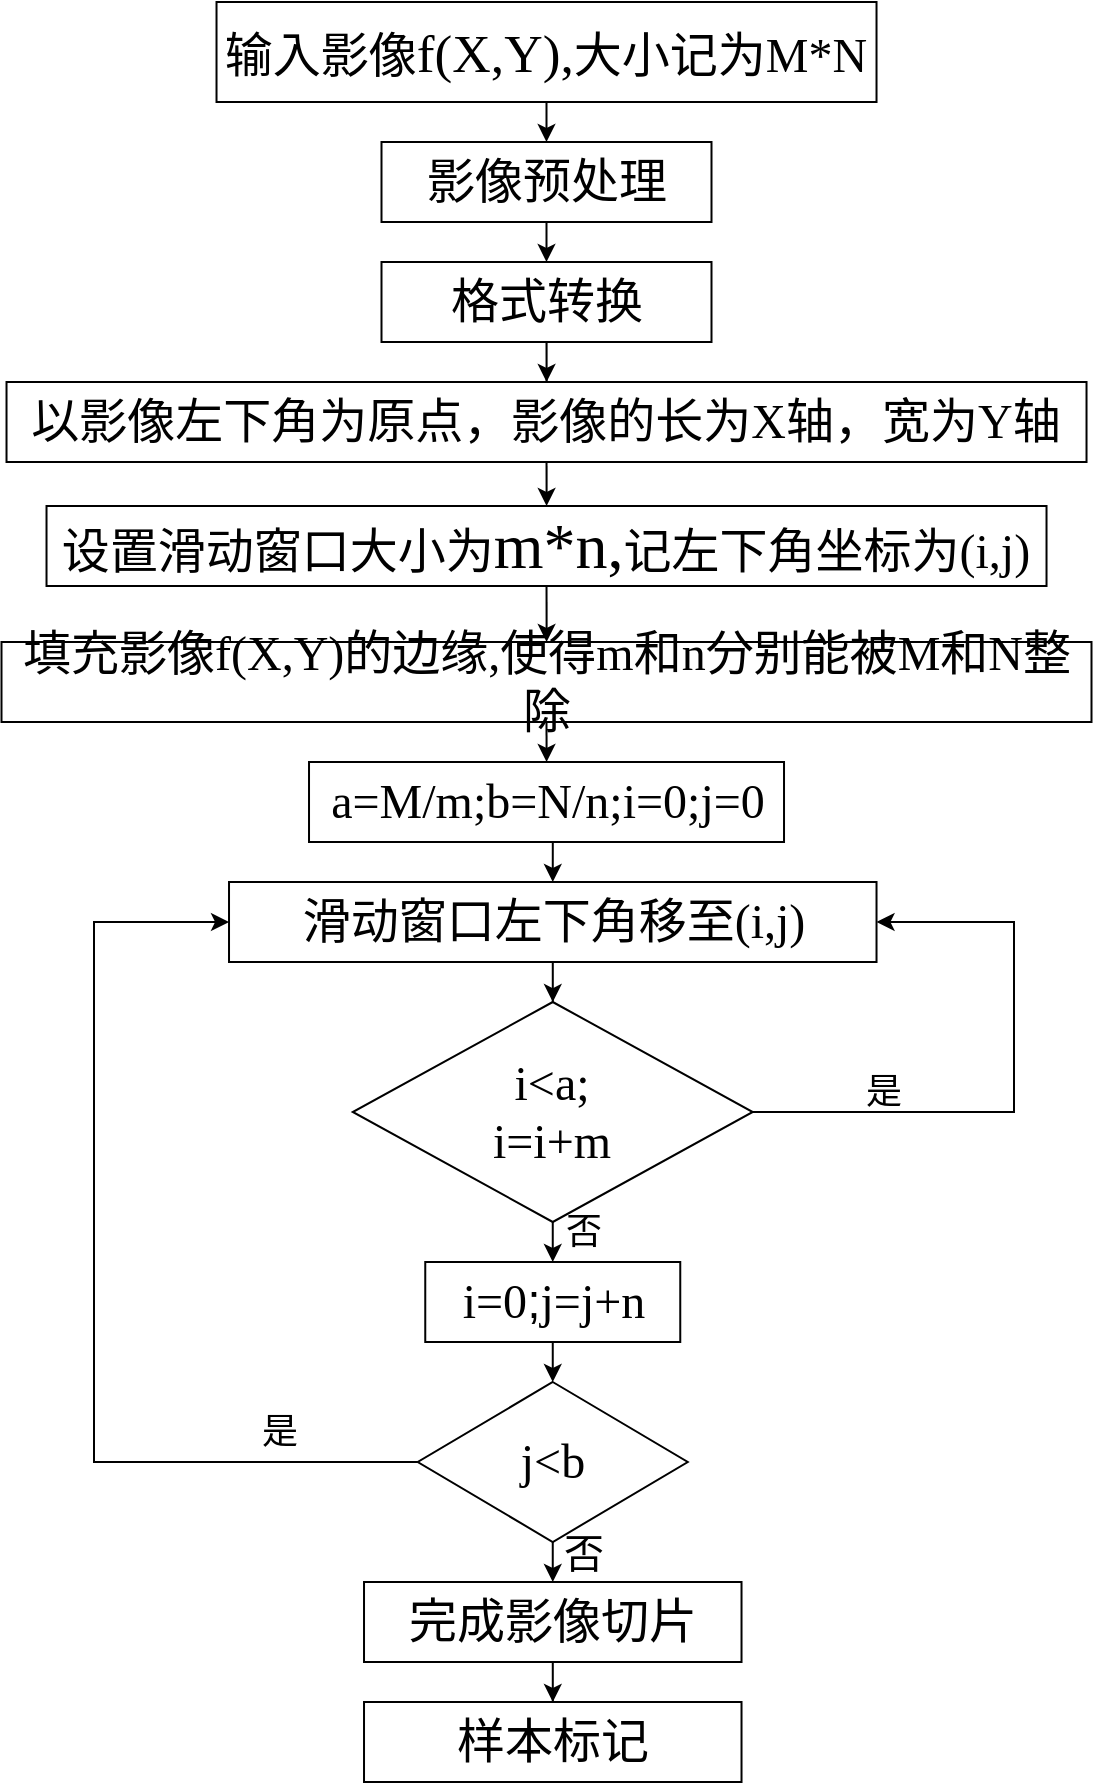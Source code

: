 <mxfile version="13.6.6" type="github">
  <diagram id="tQcYxNQisCZQLBw75C_i" name="Page-1">
    <mxGraphModel dx="1424" dy="725" grid="1" gridSize="10" guides="1" tooltips="1" connect="1" arrows="1" fold="1" page="1" pageScale="1" pageWidth="413" pageHeight="583" math="0" shadow="0">
      <root>
        <mxCell id="0" />
        <mxCell id="1" parent="0" />
        <mxCell id="KULj-4r-lsqZirksf_22-33" style="edgeStyle=orthogonalEdgeStyle;rounded=0;orthogonalLoop=1;jettySize=auto;html=1;exitX=0.5;exitY=1;exitDx=0;exitDy=0;entryX=0.5;entryY=0;entryDx=0;entryDy=0;" parent="1" source="KULj-4r-lsqZirksf_22-1" target="KULj-4r-lsqZirksf_22-31" edge="1">
          <mxGeometry relative="1" as="geometry" />
        </mxCell>
        <mxCell id="KULj-4r-lsqZirksf_22-1" value="&lt;p style=&quot;margin-top: 0pt ; margin-bottom: 0pt ; margin-left: 0in ; direction: ltr ; unicode-bidi: embed ; word-break: normal&quot;&gt;&lt;span style=&quot;font-size: 18pt&quot;&gt;输入影像&lt;/span&gt;&lt;span style=&quot;font-size: 20pt ; font-family: &amp;#34;calibri&amp;#34;&quot;&gt;f(X,Y),&lt;/span&gt;&lt;span style=&quot;font-size: 18pt&quot;&gt;大小记为&lt;/span&gt;&lt;span style=&quot;font-size: 18pt ; font-family: &amp;#34;calibri&amp;#34;&quot;&gt;M*N&lt;/span&gt;&lt;/p&gt;" style="rounded=0;whiteSpace=wrap;html=1;" parent="1" vertex="1">
          <mxGeometry x="211.26" width="330" height="50" as="geometry" />
        </mxCell>
        <mxCell id="KULj-4r-lsqZirksf_22-8" style="edgeStyle=orthogonalEdgeStyle;rounded=0;orthogonalLoop=1;jettySize=auto;html=1;exitX=0.5;exitY=1;exitDx=0;exitDy=0;" parent="1" source="KULj-4r-lsqZirksf_22-3" target="KULj-4r-lsqZirksf_22-7" edge="1">
          <mxGeometry relative="1" as="geometry" />
        </mxCell>
        <mxCell id="KULj-4r-lsqZirksf_22-3" value="&lt;p style=&quot;margin-top: 0pt ; margin-bottom: 0pt ; margin-left: 0in ; direction: ltr ; unicode-bidi: embed ; word-break: normal&quot;&gt;&lt;span style=&quot;font-size: 24px&quot;&gt;格式转换&lt;/span&gt;&lt;/p&gt;" style="rounded=0;whiteSpace=wrap;html=1;" parent="1" vertex="1">
          <mxGeometry x="293.75" y="130" width="165" height="40" as="geometry" />
        </mxCell>
        <mxCell id="KULj-4r-lsqZirksf_22-10" style="edgeStyle=orthogonalEdgeStyle;rounded=0;orthogonalLoop=1;jettySize=auto;html=1;exitX=0.5;exitY=1;exitDx=0;exitDy=0;" parent="1" source="KULj-4r-lsqZirksf_22-7" target="KULj-4r-lsqZirksf_22-9" edge="1">
          <mxGeometry relative="1" as="geometry" />
        </mxCell>
        <mxCell id="KULj-4r-lsqZirksf_22-7" value="&lt;p style=&quot;margin-top: 0pt ; margin-bottom: 0pt ; margin-left: 0in ; direction: ltr ; unicode-bidi: embed ; word-break: normal&quot;&gt;&lt;span style=&quot;font-size: 18pt&quot;&gt;以影像左下角为原点，影像的长为&lt;/span&gt;&lt;span style=&quot;font-size: 18pt ; font-family: &amp;#34;calibri&amp;#34;&quot;&gt;X&lt;/span&gt;&lt;span style=&quot;font-size: 18pt&quot;&gt;轴，宽为&lt;/span&gt;&lt;span style=&quot;font-size: 18pt ; font-family: &amp;#34;calibri&amp;#34;&quot;&gt;Y&lt;/span&gt;&lt;span style=&quot;font-size: 18pt&quot;&gt;轴&lt;/span&gt;&lt;/p&gt;" style="rounded=0;whiteSpace=wrap;html=1;" parent="1" vertex="1">
          <mxGeometry x="106.26" y="190" width="540" height="40" as="geometry" />
        </mxCell>
        <mxCell id="KULj-4r-lsqZirksf_22-12" style="edgeStyle=orthogonalEdgeStyle;rounded=0;orthogonalLoop=1;jettySize=auto;html=1;exitX=0.5;exitY=1;exitDx=0;exitDy=0;" parent="1" source="KULj-4r-lsqZirksf_22-9" target="KULj-4r-lsqZirksf_22-11" edge="1">
          <mxGeometry relative="1" as="geometry" />
        </mxCell>
        <mxCell id="KULj-4r-lsqZirksf_22-9" value="&lt;p style=&quot;margin-top: 0pt ; margin-bottom: 0pt ; margin-left: 0in ; direction: ltr ; unicode-bidi: embed ; word-break: normal&quot;&gt;&lt;span style=&quot;font-size: 18pt&quot;&gt;设置滑动窗口大小为&lt;/span&gt;&lt;span style=&quot;font-size: 24pt ; font-family: &amp;#34;calibri&amp;#34;&quot;&gt;m*n,&lt;/span&gt;&lt;span style=&quot;font-size: 18pt&quot;&gt;记左下角坐标为&lt;/span&gt;&lt;span style=&quot;font-size: 18pt ; font-family: &amp;#34;calibri&amp;#34;&quot;&gt;(&lt;/span&gt;&lt;span style=&quot;font-size: 18pt ; font-family: &amp;#34;calibri&amp;#34;&quot;&gt;i,j&lt;/span&gt;&lt;span style=&quot;font-size: 18pt ; font-family: &amp;#34;calibri&amp;#34;&quot;&gt;)&lt;/span&gt;&lt;/p&gt;" style="rounded=0;whiteSpace=wrap;html=1;" parent="1" vertex="1">
          <mxGeometry x="126.26" y="252" width="500" height="40" as="geometry" />
        </mxCell>
        <mxCell id="KULj-4r-lsqZirksf_22-14" style="edgeStyle=orthogonalEdgeStyle;rounded=0;orthogonalLoop=1;jettySize=auto;html=1;exitX=0.5;exitY=1;exitDx=0;exitDy=0;" parent="1" source="KULj-4r-lsqZirksf_22-11" target="KULj-4r-lsqZirksf_22-13" edge="1">
          <mxGeometry relative="1" as="geometry" />
        </mxCell>
        <mxCell id="KULj-4r-lsqZirksf_22-11" value="&lt;p style=&quot;margin-top: 0pt ; margin-bottom: 0pt ; margin-left: 0in ; direction: ltr ; unicode-bidi: embed ; word-break: normal&quot;&gt;&lt;span style=&quot;font-size: 18pt&quot;&gt;填充影像&lt;/span&gt;&lt;span style=&quot;font-size: 18pt ; font-family: &amp;#34;calibri&amp;#34;&quot;&gt;f(X,Y)&lt;/span&gt;&lt;span style=&quot;font-size: 18pt&quot;&gt;的边缘&lt;/span&gt;&lt;span style=&quot;font-size: 18pt ; font-family: &amp;#34;calibri&amp;#34;&quot;&gt;,&lt;/span&gt;&lt;span style=&quot;font-size: 18pt&quot;&gt;使得&lt;/span&gt;&lt;span style=&quot;font-size: 18pt ; font-family: &amp;#34;calibri&amp;#34;&quot;&gt;m&lt;/span&gt;&lt;span style=&quot;font-size: 18pt&quot;&gt;和&lt;/span&gt;&lt;span style=&quot;font-size: 18pt ; font-family: &amp;#34;calibri&amp;#34;&quot;&gt;n&lt;/span&gt;&lt;span style=&quot;font-size: 18pt&quot;&gt;分别能被&lt;/span&gt;&lt;span style=&quot;font-size: 18pt ; font-family: &amp;#34;calibri&amp;#34;&quot;&gt;M&lt;/span&gt;&lt;span style=&quot;font-size: 18pt&quot;&gt;和&lt;/span&gt;&lt;span style=&quot;font-size: 18pt ; font-family: &amp;#34;calibri&amp;#34;&quot;&gt;N&lt;/span&gt;&lt;span style=&quot;font-size: 18pt&quot;&gt;整除&lt;/span&gt;&lt;/p&gt;" style="rounded=0;whiteSpace=wrap;html=1;" parent="1" vertex="1">
          <mxGeometry x="103.75" y="320" width="545" height="40" as="geometry" />
        </mxCell>
        <mxCell id="KULj-4r-lsqZirksf_22-16" style="edgeStyle=orthogonalEdgeStyle;rounded=0;orthogonalLoop=1;jettySize=auto;html=1;exitX=0.5;exitY=1;exitDx=0;exitDy=0;entryX=0.5;entryY=0;entryDx=0;entryDy=0;" parent="1" source="KULj-4r-lsqZirksf_22-13" target="KULj-4r-lsqZirksf_22-15" edge="1">
          <mxGeometry relative="1" as="geometry" />
        </mxCell>
        <mxCell id="KULj-4r-lsqZirksf_22-13" value="&lt;p style=&quot;margin-top: 0pt ; margin-bottom: 0pt ; margin-left: 0in ; direction: ltr ; unicode-bidi: embed ; word-break: normal&quot;&gt;&lt;span style=&quot;font-size: 18pt ; font-family: &amp;#34;calibri&amp;#34;&quot;&gt;a=M/&lt;/span&gt;&lt;span style=&quot;font-size: 18pt ; font-family: &amp;#34;calibri&amp;#34;&quot;&gt;m;b&lt;/span&gt;&lt;span style=&quot;font-size: 18pt ; font-family: &amp;#34;calibri&amp;#34;&quot;&gt;=N/&lt;/span&gt;&lt;span style=&quot;font-size: 18pt ; font-family: &amp;#34;calibri&amp;#34;&quot;&gt;n;i&lt;/span&gt;&lt;span style=&quot;font-size: 18pt ; font-family: &amp;#34;calibri&amp;#34;&quot;&gt;=0;j=0&lt;/span&gt;&lt;/p&gt;" style="rounded=0;whiteSpace=wrap;html=1;" parent="1" vertex="1">
          <mxGeometry x="257.51" y="380" width="237.5" height="40" as="geometry" />
        </mxCell>
        <mxCell id="KULj-4r-lsqZirksf_22-18" style="edgeStyle=orthogonalEdgeStyle;rounded=0;orthogonalLoop=1;jettySize=auto;html=1;exitX=0.5;exitY=1;exitDx=0;exitDy=0;" parent="1" source="KULj-4r-lsqZirksf_22-15" target="KULj-4r-lsqZirksf_22-17" edge="1">
          <mxGeometry relative="1" as="geometry" />
        </mxCell>
        <mxCell id="KULj-4r-lsqZirksf_22-15" value="&lt;p style=&quot;margin-top: 0pt ; margin-bottom: 0pt ; margin-left: 0in ; direction: ltr ; unicode-bidi: embed ; word-break: normal&quot;&gt;&lt;span style=&quot;font-size: 18pt&quot;&gt;滑动窗口左下角移至&lt;/span&gt;&lt;span style=&quot;font-size: 18pt ; font-family: &amp;#34;calibri&amp;#34;&quot;&gt;(&lt;/span&gt;&lt;span style=&quot;font-size: 18pt ; font-family: &amp;#34;calibri&amp;#34;&quot;&gt;i,j&lt;/span&gt;&lt;span style=&quot;font-size: 18pt ; font-family: &amp;#34;calibri&amp;#34;&quot;&gt;)&lt;/span&gt;&lt;/p&gt;" style="rounded=0;whiteSpace=wrap;html=1;" parent="1" vertex="1">
          <mxGeometry x="217.51" y="440" width="323.75" height="40" as="geometry" />
        </mxCell>
        <mxCell id="KULj-4r-lsqZirksf_22-22" style="edgeStyle=orthogonalEdgeStyle;rounded=0;orthogonalLoop=1;jettySize=auto;html=1;exitX=0.5;exitY=1;exitDx=0;exitDy=0;entryX=0.5;entryY=0;entryDx=0;entryDy=0;" parent="1" source="KULj-4r-lsqZirksf_22-17" target="KULj-4r-lsqZirksf_22-21" edge="1">
          <mxGeometry relative="1" as="geometry" />
        </mxCell>
        <mxCell id="jxf6ZfoZ7DRetlyFvlsD-2" style="edgeStyle=orthogonalEdgeStyle;rounded=0;orthogonalLoop=1;jettySize=auto;html=1;exitX=1;exitY=0.5;exitDx=0;exitDy=0;entryX=1;entryY=0.5;entryDx=0;entryDy=0;" edge="1" parent="1" source="KULj-4r-lsqZirksf_22-17" target="KULj-4r-lsqZirksf_22-15">
          <mxGeometry relative="1" as="geometry">
            <Array as="points">
              <mxPoint x="610" y="555" />
              <mxPoint x="610" y="460" />
            </Array>
          </mxGeometry>
        </mxCell>
        <mxCell id="KULj-4r-lsqZirksf_22-17" value="&lt;p style=&quot;margin-top: 0pt ; margin-bottom: 0pt ; margin-left: 0in ; direction: ltr ; unicode-bidi: embed ; word-break: normal&quot;&gt;&lt;span style=&quot;font-size: 18pt ; font-family: &amp;#34;calibri&amp;#34;&quot;&gt;i&lt;/span&gt;&lt;span style=&quot;font-size: 18pt ; font-family: &amp;#34;calibri&amp;#34;&quot;&gt;&amp;lt;a;&lt;/span&gt;&lt;/p&gt;&lt;p style=&quot;margin-top: 0pt ; margin-bottom: 0pt ; margin-left: 0in ; direction: ltr ; unicode-bidi: embed ; word-break: normal&quot;&gt;&lt;span style=&quot;font-size: 18pt ; font-family: &amp;#34;calibri&amp;#34;&quot;&gt;i&lt;/span&gt;&lt;span style=&quot;font-size: 18pt ; font-family: &amp;#34;calibri&amp;#34;&quot;&gt;=&lt;/span&gt;&lt;span style=&quot;font-size: 18pt ; font-family: &amp;#34;calibri&amp;#34;&quot;&gt;i+m&lt;/span&gt;&lt;/p&gt;" style="rhombus;whiteSpace=wrap;html=1;" parent="1" vertex="1">
          <mxGeometry x="279.38" y="500" width="200" height="110" as="geometry" />
        </mxCell>
        <mxCell id="KULj-4r-lsqZirksf_22-25" style="edgeStyle=orthogonalEdgeStyle;rounded=0;orthogonalLoop=1;jettySize=auto;html=1;exitX=0.5;exitY=1;exitDx=0;exitDy=0;entryX=0.5;entryY=0;entryDx=0;entryDy=0;" parent="1" source="KULj-4r-lsqZirksf_22-21" target="KULj-4r-lsqZirksf_22-24" edge="1">
          <mxGeometry relative="1" as="geometry" />
        </mxCell>
        <mxCell id="KULj-4r-lsqZirksf_22-21" value="&lt;p style=&quot;margin-top: 0pt ; margin-bottom: 0pt ; margin-left: 0in ; direction: ltr ; unicode-bidi: embed ; word-break: normal&quot;&gt;&lt;span style=&quot;font-size: 18pt ; font-family: &amp;#34;calibri&amp;#34;&quot;&gt;i&lt;/span&gt;&lt;span style=&quot;font-size: 18pt ; font-family: &amp;#34;calibri&amp;#34;&quot;&gt;=0&lt;/span&gt;&lt;span style=&quot;font-size: 18pt&quot;&gt;;&lt;/span&gt;&lt;span style=&quot;font-size: 18pt ; font-family: &amp;#34;calibri&amp;#34;&quot;&gt;j=&lt;/span&gt;&lt;span style=&quot;font-size: 18pt ; font-family: &amp;#34;calibri&amp;#34;&quot;&gt;j+n&lt;/span&gt;&lt;/p&gt;" style="rounded=0;whiteSpace=wrap;html=1;" parent="1" vertex="1">
          <mxGeometry x="315.63" y="630" width="127.5" height="40" as="geometry" />
        </mxCell>
        <mxCell id="KULj-4r-lsqZirksf_22-28" style="edgeStyle=orthogonalEdgeStyle;rounded=0;orthogonalLoop=1;jettySize=auto;html=1;exitX=0.5;exitY=1;exitDx=0;exitDy=0;entryX=0.5;entryY=0;entryDx=0;entryDy=0;" parent="1" source="KULj-4r-lsqZirksf_22-24" target="KULj-4r-lsqZirksf_22-27" edge="1">
          <mxGeometry relative="1" as="geometry" />
        </mxCell>
        <mxCell id="jxf6ZfoZ7DRetlyFvlsD-9" style="edgeStyle=orthogonalEdgeStyle;rounded=0;orthogonalLoop=1;jettySize=auto;html=1;exitX=0;exitY=0.5;exitDx=0;exitDy=0;entryX=0;entryY=0.5;entryDx=0;entryDy=0;" edge="1" parent="1" source="KULj-4r-lsqZirksf_22-24" target="KULj-4r-lsqZirksf_22-15">
          <mxGeometry relative="1" as="geometry">
            <Array as="points">
              <mxPoint x="150" y="730" />
              <mxPoint x="150" y="460" />
            </Array>
          </mxGeometry>
        </mxCell>
        <mxCell id="KULj-4r-lsqZirksf_22-24" value="&lt;p style=&quot;margin-top: 0pt ; margin-bottom: 0pt ; margin-left: 0in ; direction: ltr ; unicode-bidi: embed ; word-break: normal&quot;&gt;&lt;span style=&quot;font-size: 18pt ; font-family: &amp;#34;calibri&amp;#34;&quot;&gt;j&amp;lt;b&lt;/span&gt;&lt;/p&gt;" style="rhombus;whiteSpace=wrap;html=1;" parent="1" vertex="1">
          <mxGeometry x="311.88" y="690" width="135" height="80" as="geometry" />
        </mxCell>
        <mxCell id="KULj-4r-lsqZirksf_22-26" value="&lt;font style=&quot;font-size: 18px&quot;&gt;否&lt;/font&gt;" style="rounded=0;whiteSpace=wrap;html=1;fillColor=none;strokeColor=none;" parent="1" vertex="1">
          <mxGeometry x="370" y="600" width="50" height="30" as="geometry" />
        </mxCell>
        <mxCell id="KULj-4r-lsqZirksf_22-37" style="edgeStyle=orthogonalEdgeStyle;rounded=0;orthogonalLoop=1;jettySize=auto;html=1;exitX=0.5;exitY=1;exitDx=0;exitDy=0;" parent="1" source="KULj-4r-lsqZirksf_22-27" target="KULj-4r-lsqZirksf_22-30" edge="1">
          <mxGeometry relative="1" as="geometry" />
        </mxCell>
        <mxCell id="KULj-4r-lsqZirksf_22-27" value="&lt;p style=&quot;margin-top: 0pt ; margin-bottom: 0pt ; margin-left: 0in ; direction: ltr ; unicode-bidi: embed ; word-break: normal&quot;&gt;&lt;span style=&quot;font-size: 18pt&quot;&gt;完成影像切片&lt;/span&gt;&lt;/p&gt;" style="rounded=0;whiteSpace=wrap;html=1;" parent="1" vertex="1">
          <mxGeometry x="285.01" y="790" width="188.75" height="40" as="geometry" />
        </mxCell>
        <mxCell id="KULj-4r-lsqZirksf_22-29" value="&lt;font style=&quot;font-size: 20px&quot;&gt;否&lt;/font&gt;" style="rounded=0;whiteSpace=wrap;html=1;fillColor=none;strokeColor=none;" parent="1" vertex="1">
          <mxGeometry x="370" y="760" width="50" height="30" as="geometry" />
        </mxCell>
        <mxCell id="KULj-4r-lsqZirksf_22-30" value="&lt;p style=&quot;margin-top: 0pt ; margin-bottom: 0pt ; margin-left: 0in ; direction: ltr ; unicode-bidi: embed ; word-break: normal&quot;&gt;&lt;span style=&quot;font-size: 24px&quot;&gt;样本标记&lt;/span&gt;&lt;/p&gt;" style="rounded=0;whiteSpace=wrap;html=1;" parent="1" vertex="1">
          <mxGeometry x="285.01" y="850" width="188.75" height="40" as="geometry" />
        </mxCell>
        <mxCell id="KULj-4r-lsqZirksf_22-32" style="edgeStyle=orthogonalEdgeStyle;rounded=0;orthogonalLoop=1;jettySize=auto;html=1;exitX=0.5;exitY=1;exitDx=0;exitDy=0;entryX=0.5;entryY=0;entryDx=0;entryDy=0;" parent="1" source="KULj-4r-lsqZirksf_22-31" target="KULj-4r-lsqZirksf_22-3" edge="1">
          <mxGeometry relative="1" as="geometry" />
        </mxCell>
        <mxCell id="KULj-4r-lsqZirksf_22-31" value="&lt;p style=&quot;margin-top: 0pt ; margin-bottom: 0pt ; margin-left: 0in ; direction: ltr ; unicode-bidi: embed ; word-break: normal&quot;&gt;&lt;span style=&quot;font-size: 24px&quot;&gt;影像预处理&lt;/span&gt;&lt;/p&gt;" style="rounded=0;whiteSpace=wrap;html=1;" parent="1" vertex="1">
          <mxGeometry x="293.75" y="70" width="165" height="40" as="geometry" />
        </mxCell>
        <mxCell id="jxf6ZfoZ7DRetlyFvlsD-8" value="&lt;font style=&quot;font-size: 18px&quot;&gt;是&lt;/font&gt;" style="rounded=0;whiteSpace=wrap;html=1;fillColor=none;strokeColor=none;" vertex="1" parent="1">
          <mxGeometry x="520" y="530" width="50" height="30" as="geometry" />
        </mxCell>
        <mxCell id="jxf6ZfoZ7DRetlyFvlsD-10" value="&lt;font style=&quot;font-size: 18px&quot;&gt;是&lt;/font&gt;" style="rounded=0;whiteSpace=wrap;html=1;fillColor=none;strokeColor=none;" vertex="1" parent="1">
          <mxGeometry x="217.51" y="700" width="50" height="30" as="geometry" />
        </mxCell>
      </root>
    </mxGraphModel>
  </diagram>
</mxfile>
